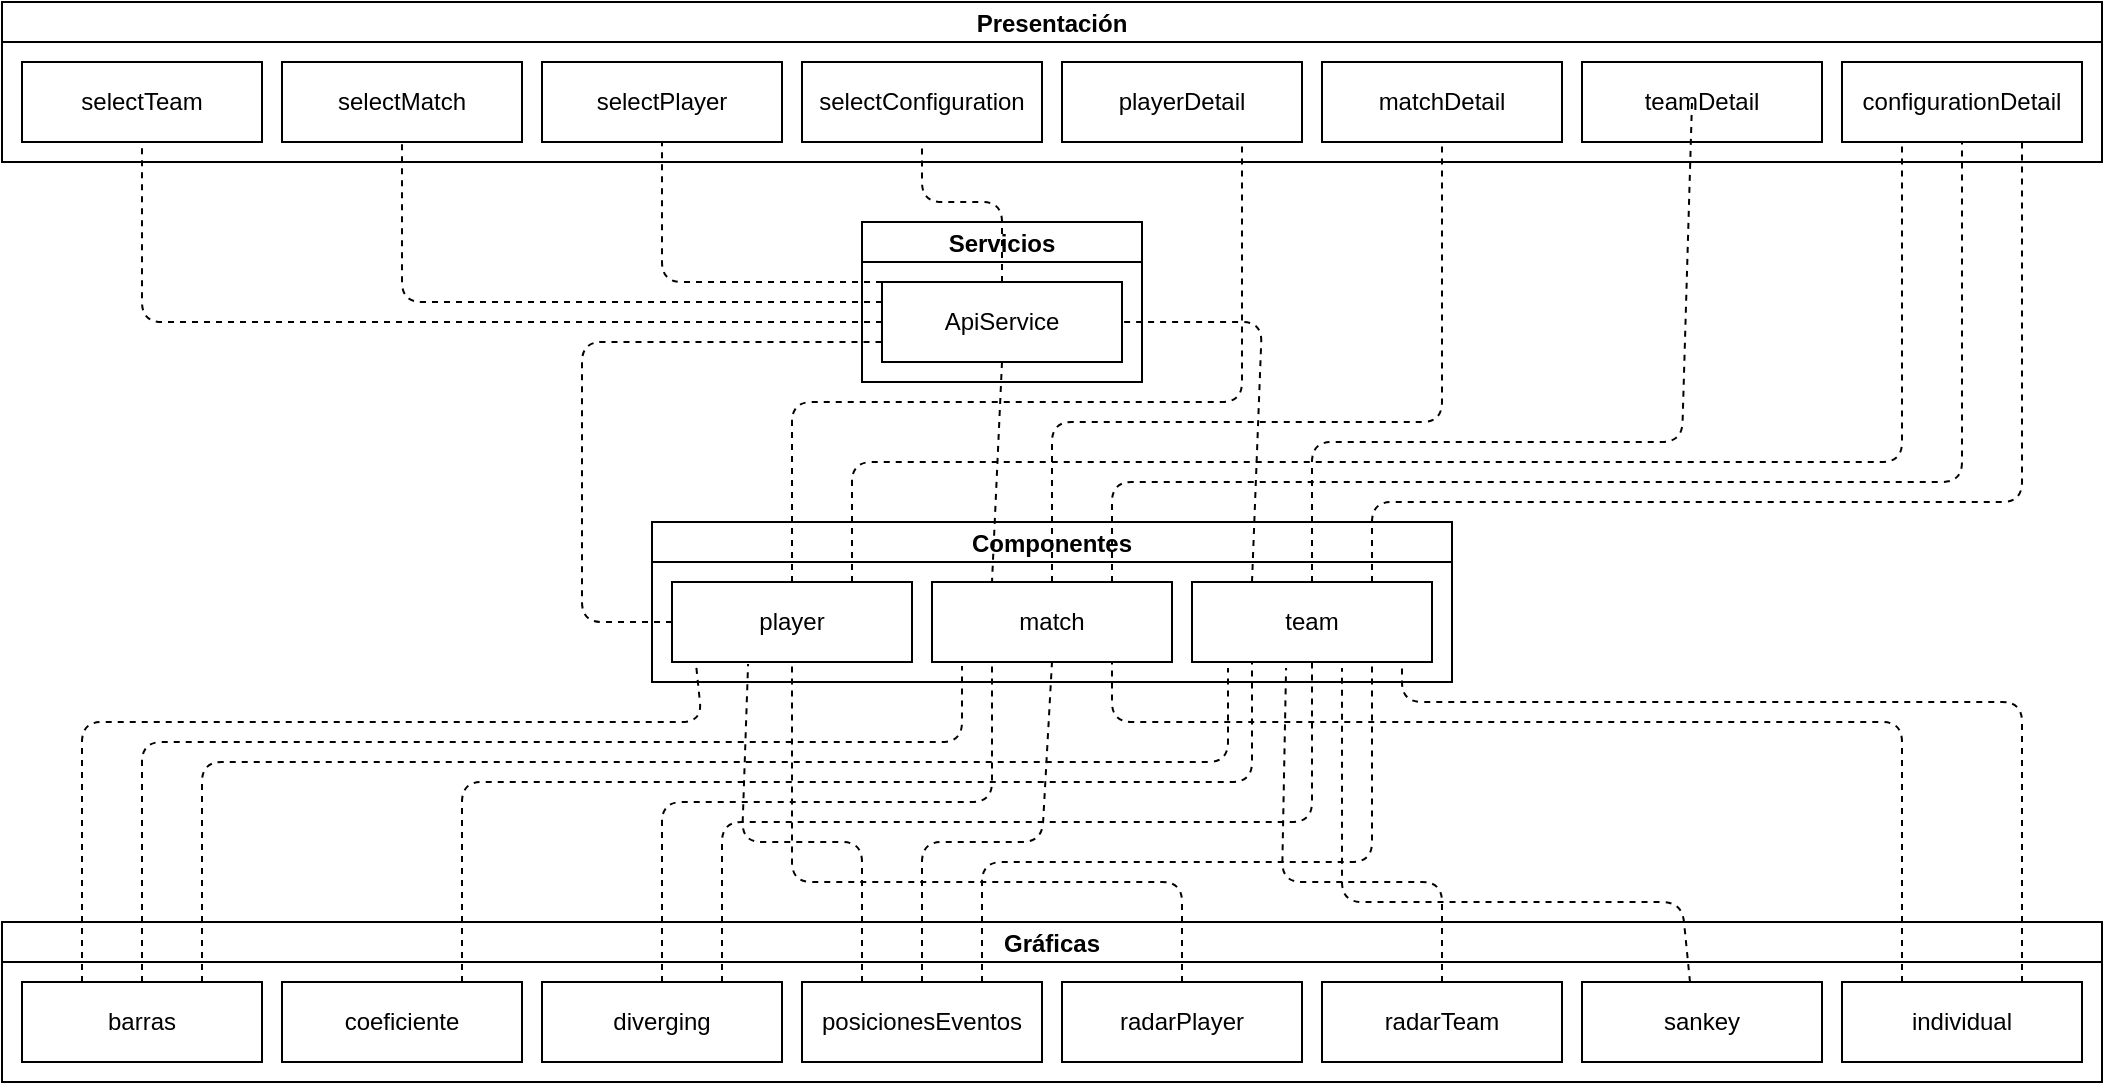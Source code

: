 <mxfile>
    <diagram id="bMy_h3Av2Ug2Paj3Jpog" name="Page-1">
        <mxGraphModel dx="2266" dy="784" grid="1" gridSize="10" guides="1" tooltips="1" connect="1" arrows="1" fold="1" page="1" pageScale="1" pageWidth="850" pageHeight="1100" math="0" shadow="0">
            <root>
                <mxCell id="0"/>
                <mxCell id="1" parent="0"/>
                <mxCell id="2" value="Presentación" style="swimlane;startSize=20;horizontal=1;containerType=tree;" vertex="1" parent="1">
                    <mxGeometry x="40" y="40" width="1050" height="80" as="geometry"/>
                </mxCell>
                <mxCell id="12" value="playerDetail" style="whiteSpace=wrap;html=1;treeFolding=1;treeMoving=1;newEdgeStyle={&quot;edgeStyle&quot;:&quot;elbowEdgeStyle&quot;,&quot;startArrow&quot;:&quot;none&quot;,&quot;endArrow&quot;:&quot;none&quot;};" vertex="1" parent="2">
                    <mxGeometry x="530" y="30" width="120" height="40" as="geometry"/>
                </mxCell>
                <mxCell id="13" value="matchDetail" style="whiteSpace=wrap;html=1;treeFolding=1;treeMoving=1;newEdgeStyle={&quot;edgeStyle&quot;:&quot;elbowEdgeStyle&quot;,&quot;startArrow&quot;:&quot;none&quot;,&quot;endArrow&quot;:&quot;none&quot;};" vertex="1" parent="2">
                    <mxGeometry x="660" y="30" width="120" height="40" as="geometry"/>
                </mxCell>
                <mxCell id="16" value="teamDetail" style="whiteSpace=wrap;html=1;treeFolding=1;treeMoving=1;newEdgeStyle={&quot;edgeStyle&quot;:&quot;elbowEdgeStyle&quot;,&quot;startArrow&quot;:&quot;none&quot;,&quot;endArrow&quot;:&quot;none&quot;};" vertex="1" parent="2">
                    <mxGeometry x="790" y="30" width="120" height="40" as="geometry"/>
                </mxCell>
                <mxCell id="17" value="configurationDetail" style="whiteSpace=wrap;html=1;treeFolding=1;treeMoving=1;newEdgeStyle={&quot;edgeStyle&quot;:&quot;elbowEdgeStyle&quot;,&quot;startArrow&quot;:&quot;none&quot;,&quot;endArrow&quot;:&quot;none&quot;};" vertex="1" parent="2">
                    <mxGeometry x="920" y="30" width="120" height="40" as="geometry"/>
                </mxCell>
                <mxCell id="18" value="selectTeam" style="whiteSpace=wrap;html=1;treeFolding=1;treeMoving=1;newEdgeStyle={&quot;edgeStyle&quot;:&quot;elbowEdgeStyle&quot;,&quot;startArrow&quot;:&quot;none&quot;,&quot;endArrow&quot;:&quot;none&quot;};" vertex="1" parent="2">
                    <mxGeometry x="10" y="30" width="120" height="40" as="geometry"/>
                </mxCell>
                <mxCell id="19" value="selectMatch" style="whiteSpace=wrap;html=1;treeFolding=1;treeMoving=1;newEdgeStyle={&quot;edgeStyle&quot;:&quot;elbowEdgeStyle&quot;,&quot;startArrow&quot;:&quot;none&quot;,&quot;endArrow&quot;:&quot;none&quot;};" vertex="1" parent="2">
                    <mxGeometry x="140" y="30" width="120" height="40" as="geometry"/>
                </mxCell>
                <mxCell id="20" value="selectPlayer" style="whiteSpace=wrap;html=1;treeFolding=1;treeMoving=1;newEdgeStyle={&quot;edgeStyle&quot;:&quot;elbowEdgeStyle&quot;,&quot;startArrow&quot;:&quot;none&quot;,&quot;endArrow&quot;:&quot;none&quot;};" vertex="1" parent="2">
                    <mxGeometry x="270" y="30" width="120" height="40" as="geometry"/>
                </mxCell>
                <mxCell id="21" value="selectConfiguration" style="whiteSpace=wrap;html=1;treeFolding=1;treeMoving=1;newEdgeStyle={&quot;edgeStyle&quot;:&quot;elbowEdgeStyle&quot;,&quot;startArrow&quot;:&quot;none&quot;,&quot;endArrow&quot;:&quot;none&quot;};" vertex="1" parent="2">
                    <mxGeometry x="400" y="30" width="120" height="40" as="geometry"/>
                </mxCell>
                <mxCell id="22" value="Componentes" style="swimlane;startSize=20;horizontal=1;containerType=tree;" vertex="1" parent="1">
                    <mxGeometry x="365" y="300" width="400" height="80" as="geometry"/>
                </mxCell>
                <mxCell id="23" value="player" style="whiteSpace=wrap;html=1;treeFolding=1;treeMoving=1;newEdgeStyle={&quot;edgeStyle&quot;:&quot;elbowEdgeStyle&quot;,&quot;startArrow&quot;:&quot;none&quot;,&quot;endArrow&quot;:&quot;none&quot;};" vertex="1" parent="22">
                    <mxGeometry x="10" y="30" width="120" height="40" as="geometry"/>
                </mxCell>
                <mxCell id="24" value="match" style="whiteSpace=wrap;html=1;treeFolding=1;treeMoving=1;newEdgeStyle={&quot;edgeStyle&quot;:&quot;elbowEdgeStyle&quot;,&quot;startArrow&quot;:&quot;none&quot;,&quot;endArrow&quot;:&quot;none&quot;};" vertex="1" parent="22">
                    <mxGeometry x="140" y="30" width="120" height="40" as="geometry"/>
                </mxCell>
                <mxCell id="25" value="team" style="whiteSpace=wrap;html=1;treeFolding=1;treeMoving=1;newEdgeStyle={&quot;edgeStyle&quot;:&quot;elbowEdgeStyle&quot;,&quot;startArrow&quot;:&quot;none&quot;,&quot;endArrow&quot;:&quot;none&quot;};" vertex="1" parent="22">
                    <mxGeometry x="270" y="30" width="120" height="40" as="geometry"/>
                </mxCell>
                <mxCell id="31" value="Servicios" style="swimlane;startSize=20;horizontal=1;containerType=tree;" vertex="1" parent="1">
                    <mxGeometry x="470" y="150" width="140" height="80" as="geometry"/>
                </mxCell>
                <mxCell id="34" value="ApiService" style="whiteSpace=wrap;html=1;treeFolding=1;treeMoving=1;newEdgeStyle={&quot;edgeStyle&quot;:&quot;elbowEdgeStyle&quot;,&quot;startArrow&quot;:&quot;none&quot;,&quot;endArrow&quot;:&quot;none&quot;};" vertex="1" parent="31">
                    <mxGeometry x="10" y="30" width="120" height="40" as="geometry"/>
                </mxCell>
                <mxCell id="35" value="Gráficas" style="swimlane;startSize=20;horizontal=1;containerType=tree;" vertex="1" parent="1">
                    <mxGeometry x="40" y="500" width="1050" height="80" as="geometry"/>
                </mxCell>
                <mxCell id="36" value="radarPlayer" style="whiteSpace=wrap;html=1;treeFolding=1;treeMoving=1;newEdgeStyle={&quot;edgeStyle&quot;:&quot;elbowEdgeStyle&quot;,&quot;startArrow&quot;:&quot;none&quot;,&quot;endArrow&quot;:&quot;none&quot;};" vertex="1" parent="35">
                    <mxGeometry x="530" y="30" width="120" height="40" as="geometry"/>
                </mxCell>
                <mxCell id="37" value="radarTeam" style="whiteSpace=wrap;html=1;treeFolding=1;treeMoving=1;newEdgeStyle={&quot;edgeStyle&quot;:&quot;elbowEdgeStyle&quot;,&quot;startArrow&quot;:&quot;none&quot;,&quot;endArrow&quot;:&quot;none&quot;};" vertex="1" parent="35">
                    <mxGeometry x="660" y="30" width="120" height="40" as="geometry"/>
                </mxCell>
                <mxCell id="38" value="sankey" style="whiteSpace=wrap;html=1;treeFolding=1;treeMoving=1;newEdgeStyle={&quot;edgeStyle&quot;:&quot;elbowEdgeStyle&quot;,&quot;startArrow&quot;:&quot;none&quot;,&quot;endArrow&quot;:&quot;none&quot;};" vertex="1" parent="35">
                    <mxGeometry x="790" y="30" width="120" height="40" as="geometry"/>
                </mxCell>
                <mxCell id="39" value="individual" style="whiteSpace=wrap;html=1;treeFolding=1;treeMoving=1;newEdgeStyle={&quot;edgeStyle&quot;:&quot;elbowEdgeStyle&quot;,&quot;startArrow&quot;:&quot;none&quot;,&quot;endArrow&quot;:&quot;none&quot;};" vertex="1" parent="35">
                    <mxGeometry x="920" y="30" width="120" height="40" as="geometry"/>
                </mxCell>
                <mxCell id="40" value="barras" style="whiteSpace=wrap;html=1;treeFolding=1;treeMoving=1;newEdgeStyle={&quot;edgeStyle&quot;:&quot;elbowEdgeStyle&quot;,&quot;startArrow&quot;:&quot;none&quot;,&quot;endArrow&quot;:&quot;none&quot;};" vertex="1" parent="35">
                    <mxGeometry x="10" y="30" width="120" height="40" as="geometry"/>
                </mxCell>
                <mxCell id="41" value="coeficiente" style="whiteSpace=wrap;html=1;treeFolding=1;treeMoving=1;newEdgeStyle={&quot;edgeStyle&quot;:&quot;elbowEdgeStyle&quot;,&quot;startArrow&quot;:&quot;none&quot;,&quot;endArrow&quot;:&quot;none&quot;};" vertex="1" parent="35">
                    <mxGeometry x="140" y="30" width="120" height="40" as="geometry"/>
                </mxCell>
                <mxCell id="42" value="diverging" style="whiteSpace=wrap;html=1;treeFolding=1;treeMoving=1;newEdgeStyle={&quot;edgeStyle&quot;:&quot;elbowEdgeStyle&quot;,&quot;startArrow&quot;:&quot;none&quot;,&quot;endArrow&quot;:&quot;none&quot;};" vertex="1" parent="35">
                    <mxGeometry x="270" y="30" width="120" height="40" as="geometry"/>
                </mxCell>
                <mxCell id="43" value="posicionesEventos" style="whiteSpace=wrap;html=1;treeFolding=1;treeMoving=1;newEdgeStyle={&quot;edgeStyle&quot;:&quot;elbowEdgeStyle&quot;,&quot;startArrow&quot;:&quot;none&quot;,&quot;endArrow&quot;:&quot;none&quot;};" vertex="1" parent="35">
                    <mxGeometry x="400" y="30" width="120" height="40" as="geometry"/>
                </mxCell>
                <mxCell id="49" value="" style="endArrow=none;dashed=1;html=1;entryX=0.5;entryY=1;entryDx=0;entryDy=0;exitX=0;exitY=0.5;exitDx=0;exitDy=0;" edge="1" parent="1" source="34" target="18">
                    <mxGeometry width="50" height="50" relative="1" as="geometry">
                        <mxPoint x="90" y="220" as="sourcePoint"/>
                        <mxPoint x="140" y="170" as="targetPoint"/>
                        <Array as="points">
                            <mxPoint x="110" y="200"/>
                        </Array>
                    </mxGeometry>
                </mxCell>
                <mxCell id="50" value="" style="endArrow=none;dashed=1;html=1;entryX=0.5;entryY=1;entryDx=0;entryDy=0;exitX=0;exitY=0.25;exitDx=0;exitDy=0;" edge="1" parent="1" source="34" target="19">
                    <mxGeometry width="50" height="50" relative="1" as="geometry">
                        <mxPoint x="490" y="210" as="sourcePoint"/>
                        <mxPoint x="120" y="100" as="targetPoint"/>
                        <Array as="points">
                            <mxPoint x="240" y="190"/>
                        </Array>
                    </mxGeometry>
                </mxCell>
                <mxCell id="51" value="" style="endArrow=none;dashed=1;html=1;entryX=0.5;entryY=1;entryDx=0;entryDy=0;exitX=0;exitY=0;exitDx=0;exitDy=0;" edge="1" parent="1" source="34" target="20">
                    <mxGeometry width="50" height="50" relative="1" as="geometry">
                        <mxPoint x="490" y="200" as="sourcePoint"/>
                        <mxPoint x="250" y="100" as="targetPoint"/>
                        <Array as="points">
                            <mxPoint x="370" y="180"/>
                        </Array>
                    </mxGeometry>
                </mxCell>
                <mxCell id="52" value="" style="endArrow=none;dashed=1;html=1;entryX=0.5;entryY=1;entryDx=0;entryDy=0;exitX=0.5;exitY=0;exitDx=0;exitDy=0;" edge="1" parent="1" source="34" target="21">
                    <mxGeometry width="50" height="50" relative="1" as="geometry">
                        <mxPoint x="490" y="190" as="sourcePoint"/>
                        <mxPoint x="380" y="100" as="targetPoint"/>
                        <Array as="points">
                            <mxPoint x="540" y="140"/>
                            <mxPoint x="500" y="140"/>
                        </Array>
                    </mxGeometry>
                </mxCell>
                <mxCell id="53" value="" style="endArrow=none;dashed=1;html=1;entryX=0.75;entryY=1;entryDx=0;entryDy=0;exitX=0.5;exitY=0;exitDx=0;exitDy=0;" edge="1" parent="1" source="23" target="12">
                    <mxGeometry width="50" height="50" relative="1" as="geometry">
                        <mxPoint x="550" y="190" as="sourcePoint"/>
                        <mxPoint x="510" y="100" as="targetPoint"/>
                        <Array as="points">
                            <mxPoint x="435" y="240"/>
                            <mxPoint x="660" y="240"/>
                        </Array>
                    </mxGeometry>
                </mxCell>
                <mxCell id="54" value="" style="endArrow=none;dashed=1;html=1;entryX=0.5;entryY=1;entryDx=0;entryDy=0;exitX=0.5;exitY=0;exitDx=0;exitDy=0;" edge="1" parent="1" source="24" target="13">
                    <mxGeometry width="50" height="50" relative="1" as="geometry">
                        <mxPoint x="445" y="300" as="sourcePoint"/>
                        <mxPoint x="670" y="100" as="targetPoint"/>
                        <Array as="points">
                            <mxPoint x="565" y="250"/>
                            <mxPoint x="760" y="250"/>
                        </Array>
                    </mxGeometry>
                </mxCell>
                <mxCell id="55" value="" style="endArrow=none;dashed=1;html=1;entryX=0.5;entryY=1;entryDx=0;entryDy=0;exitX=0.5;exitY=0;exitDx=0;exitDy=0;" edge="1" parent="1" source="25">
                    <mxGeometry width="50" height="50" relative="1" as="geometry">
                        <mxPoint x="690" y="290" as="sourcePoint"/>
                        <mxPoint x="885" y="90" as="targetPoint"/>
                        <Array as="points">
                            <mxPoint x="695" y="300"/>
                            <mxPoint x="695" y="260"/>
                            <mxPoint x="880" y="260"/>
                        </Array>
                    </mxGeometry>
                </mxCell>
                <mxCell id="56" value="" style="endArrow=none;dashed=1;html=1;entryX=0.25;entryY=1;entryDx=0;entryDy=0;exitX=0.75;exitY=0;exitDx=0;exitDy=0;" edge="1" parent="1" source="23" target="17">
                    <mxGeometry width="50" height="50" relative="1" as="geometry">
                        <mxPoint x="705" y="340" as="sourcePoint"/>
                        <mxPoint x="895" y="100" as="targetPoint"/>
                        <Array as="points">
                            <mxPoint x="465" y="270"/>
                            <mxPoint x="990" y="270"/>
                        </Array>
                    </mxGeometry>
                </mxCell>
                <mxCell id="57" value="" style="endArrow=none;dashed=1;html=1;exitX=0.75;exitY=0;exitDx=0;exitDy=0;entryX=0.5;entryY=1;entryDx=0;entryDy=0;" edge="1" parent="1" source="24" target="17">
                    <mxGeometry width="50" height="50" relative="1" as="geometry">
                        <mxPoint x="490" y="330" as="sourcePoint"/>
                        <mxPoint x="1010" y="120" as="targetPoint"/>
                        <Array as="points">
                            <mxPoint x="595" y="280"/>
                            <mxPoint x="1020" y="280"/>
                        </Array>
                    </mxGeometry>
                </mxCell>
                <mxCell id="58" value="" style="endArrow=none;dashed=1;html=1;exitX=0.75;exitY=0;exitDx=0;exitDy=0;entryX=0.75;entryY=1;entryDx=0;entryDy=0;" edge="1" parent="1" source="25" target="17">
                    <mxGeometry width="50" height="50" relative="1" as="geometry">
                        <mxPoint x="605" y="340" as="sourcePoint"/>
                        <mxPoint x="1030" y="100" as="targetPoint"/>
                        <Array as="points">
                            <mxPoint x="725" y="290"/>
                            <mxPoint x="1050" y="290"/>
                        </Array>
                    </mxGeometry>
                </mxCell>
                <mxCell id="59" value="" style="endArrow=none;dashed=1;html=1;exitX=0;exitY=0.5;exitDx=0;exitDy=0;entryX=0;entryY=0.75;entryDx=0;entryDy=0;" edge="1" parent="1" source="23" target="34">
                    <mxGeometry width="50" height="50" relative="1" as="geometry">
                        <mxPoint x="210" y="320" as="sourcePoint"/>
                        <mxPoint x="260" y="270" as="targetPoint"/>
                        <Array as="points">
                            <mxPoint x="330" y="350"/>
                            <mxPoint x="330" y="210"/>
                        </Array>
                    </mxGeometry>
                </mxCell>
                <mxCell id="60" value="" style="endArrow=none;dashed=1;html=1;entryX=0.25;entryY=0;entryDx=0;entryDy=0;exitX=0.5;exitY=1;exitDx=0;exitDy=0;" edge="1" parent="1" source="34" target="24">
                    <mxGeometry width="50" height="50" relative="1" as="geometry">
                        <mxPoint x="260" y="390" as="sourcePoint"/>
                        <mxPoint x="310" y="340" as="targetPoint"/>
                    </mxGeometry>
                </mxCell>
                <mxCell id="61" value="" style="endArrow=none;dashed=1;html=1;exitX=0.25;exitY=0;exitDx=0;exitDy=0;entryX=1;entryY=0.5;entryDx=0;entryDy=0;" edge="1" parent="1" source="25" target="34">
                    <mxGeometry width="50" height="50" relative="1" as="geometry">
                        <mxPoint x="810" y="380" as="sourcePoint"/>
                        <mxPoint x="665" y="190" as="targetPoint"/>
                        <Array as="points">
                            <mxPoint x="670" y="200"/>
                        </Array>
                    </mxGeometry>
                </mxCell>
                <mxCell id="62" value="" style="endArrow=none;dashed=1;html=1;exitX=0.25;exitY=0;exitDx=0;exitDy=0;entryX=0.1;entryY=1.025;entryDx=0;entryDy=0;entryPerimeter=0;" edge="1" parent="1" source="40" target="23">
                    <mxGeometry width="50" height="50" relative="1" as="geometry">
                        <mxPoint x="110" y="430" as="sourcePoint"/>
                        <mxPoint x="160" y="380" as="targetPoint"/>
                        <Array as="points">
                            <mxPoint x="80" y="400"/>
                            <mxPoint x="390" y="400"/>
                        </Array>
                    </mxGeometry>
                </mxCell>
                <mxCell id="63" value="" style="endArrow=none;dashed=1;html=1;entryX=0.125;entryY=1.05;entryDx=0;entryDy=0;entryPerimeter=0;" edge="1" parent="1" source="40" target="24">
                    <mxGeometry width="50" height="50" relative="1" as="geometry">
                        <mxPoint x="90" y="500" as="sourcePoint"/>
                        <mxPoint x="397" y="381" as="targetPoint"/>
                        <Array as="points">
                            <mxPoint x="110" y="410"/>
                            <mxPoint x="520" y="410"/>
                        </Array>
                    </mxGeometry>
                </mxCell>
                <mxCell id="64" value="" style="endArrow=none;dashed=1;html=1;entryX=0.15;entryY=1.075;entryDx=0;entryDy=0;entryPerimeter=0;exitX=0.75;exitY=0;exitDx=0;exitDy=0;" edge="1" parent="1" source="40" target="25">
                    <mxGeometry width="50" height="50" relative="1" as="geometry">
                        <mxPoint x="120" y="500" as="sourcePoint"/>
                        <mxPoint x="530" y="382" as="targetPoint"/>
                        <Array as="points">
                            <mxPoint x="140" y="420"/>
                            <mxPoint x="653" y="420"/>
                        </Array>
                    </mxGeometry>
                </mxCell>
                <mxCell id="65" value="" style="endArrow=none;dashed=1;html=1;entryX=0.25;entryY=1;entryDx=0;entryDy=0;exitX=0.75;exitY=0;exitDx=0;exitDy=0;" edge="1" parent="1" source="41" target="25">
                    <mxGeometry width="50" height="50" relative="1" as="geometry">
                        <mxPoint x="130" y="510" as="sourcePoint"/>
                        <mxPoint x="540" y="392" as="targetPoint"/>
                        <Array as="points">
                            <mxPoint x="270" y="430"/>
                            <mxPoint x="665" y="430"/>
                        </Array>
                    </mxGeometry>
                </mxCell>
                <mxCell id="66" value="" style="endArrow=none;dashed=1;html=1;entryX=0.5;entryY=1;entryDx=0;entryDy=0;exitX=0.75;exitY=0;exitDx=0;exitDy=0;" edge="1" parent="1" source="42" target="25">
                    <mxGeometry width="50" height="50" relative="1" as="geometry">
                        <mxPoint x="140" y="520" as="sourcePoint"/>
                        <mxPoint x="550" y="402" as="targetPoint"/>
                        <Array as="points">
                            <mxPoint x="400" y="450"/>
                            <mxPoint x="695" y="450"/>
                        </Array>
                    </mxGeometry>
                </mxCell>
                <mxCell id="67" value="" style="endArrow=none;dashed=1;html=1;entryX=0.25;entryY=1;entryDx=0;entryDy=0;" edge="1" parent="1" source="42" target="24">
                    <mxGeometry width="50" height="50" relative="1" as="geometry">
                        <mxPoint x="410" y="500" as="sourcePoint"/>
                        <mxPoint x="705" y="380" as="targetPoint"/>
                        <Array as="points">
                            <mxPoint x="370" y="440"/>
                            <mxPoint x="535" y="440"/>
                        </Array>
                    </mxGeometry>
                </mxCell>
                <mxCell id="68" value="" style="endArrow=none;dashed=1;html=1;exitX=0.25;exitY=0;exitDx=0;exitDy=0;entryX=0.317;entryY=1.025;entryDx=0;entryDy=0;entryPerimeter=0;" edge="1" parent="1" source="43" target="23">
                    <mxGeometry width="50" height="50" relative="1" as="geometry">
                        <mxPoint x="530" y="530" as="sourcePoint"/>
                        <mxPoint x="410" y="360" as="targetPoint"/>
                        <Array as="points">
                            <mxPoint x="470" y="460"/>
                            <mxPoint x="410" y="460"/>
                        </Array>
                    </mxGeometry>
                </mxCell>
                <mxCell id="69" value="" style="endArrow=none;dashed=1;html=1;entryX=0.5;entryY=1;entryDx=0;entryDy=0;exitX=0.5;exitY=0;exitDx=0;exitDy=0;" edge="1" parent="1" source="43" target="24">
                    <mxGeometry width="50" height="50" relative="1" as="geometry">
                        <mxPoint x="480" y="580" as="sourcePoint"/>
                        <mxPoint x="415" y="380" as="targetPoint"/>
                        <Array as="points">
                            <mxPoint x="500" y="460"/>
                            <mxPoint x="560" y="460"/>
                        </Array>
                    </mxGeometry>
                </mxCell>
                <mxCell id="70" value="" style="endArrow=none;dashed=1;html=1;entryX=0.75;entryY=1;entryDx=0;entryDy=0;exitX=0.75;exitY=0;exitDx=0;exitDy=0;" edge="1" parent="1" source="43" target="25">
                    <mxGeometry width="50" height="50" relative="1" as="geometry">
                        <mxPoint x="510" y="580" as="sourcePoint"/>
                        <mxPoint x="575" y="380" as="targetPoint"/>
                        <Array as="points">
                            <mxPoint x="530" y="510"/>
                            <mxPoint x="530" y="470"/>
                            <mxPoint x="570" y="470"/>
                            <mxPoint x="725" y="470"/>
                        </Array>
                    </mxGeometry>
                </mxCell>
                <mxCell id="71" value="" style="endArrow=none;dashed=1;html=1;entryX=0.5;entryY=1;entryDx=0;entryDy=0;exitX=0.5;exitY=0;exitDx=0;exitDy=0;" edge="1" parent="1" source="36" target="23">
                    <mxGeometry width="50" height="50" relative="1" as="geometry">
                        <mxPoint x="630" y="540" as="sourcePoint"/>
                        <mxPoint x="680" y="490" as="targetPoint"/>
                        <Array as="points">
                            <mxPoint x="630" y="480"/>
                            <mxPoint x="435" y="480"/>
                        </Array>
                    </mxGeometry>
                </mxCell>
                <mxCell id="72" value="" style="endArrow=none;dashed=1;html=1;entryX=0.392;entryY=1.075;entryDx=0;entryDy=0;entryPerimeter=0;exitX=0.5;exitY=0;exitDx=0;exitDy=0;" edge="1" parent="1" source="37" target="25">
                    <mxGeometry width="50" height="50" relative="1" as="geometry">
                        <mxPoint x="690" y="530" as="sourcePoint"/>
                        <mxPoint x="740" y="480" as="targetPoint"/>
                        <Array as="points">
                            <mxPoint x="760" y="480"/>
                            <mxPoint x="680" y="480"/>
                        </Array>
                    </mxGeometry>
                </mxCell>
                <mxCell id="73" value="" style="endArrow=none;dashed=1;html=1;entryX=0.625;entryY=1.075;entryDx=0;entryDy=0;entryPerimeter=0;exitX=0.45;exitY=0;exitDx=0;exitDy=0;exitPerimeter=0;" edge="1" parent="1" source="38" target="25">
                    <mxGeometry width="50" height="50" relative="1" as="geometry">
                        <mxPoint x="770" y="580" as="sourcePoint"/>
                        <mxPoint x="692.04" y="383" as="targetPoint"/>
                        <Array as="points">
                            <mxPoint x="880" y="490"/>
                            <mxPoint x="770" y="490"/>
                            <mxPoint x="710" y="490"/>
                        </Array>
                    </mxGeometry>
                </mxCell>
                <mxCell id="74" value="" style="endArrow=none;dashed=1;html=1;entryX=0.75;entryY=1;entryDx=0;entryDy=0;exitX=0.25;exitY=0;exitDx=0;exitDy=0;" edge="1" parent="1" source="39" target="24">
                    <mxGeometry width="50" height="50" relative="1" as="geometry">
                        <mxPoint x="940" y="490" as="sourcePoint"/>
                        <mxPoint x="990" y="440" as="targetPoint"/>
                        <Array as="points">
                            <mxPoint x="990" y="400"/>
                            <mxPoint x="595" y="400"/>
                        </Array>
                    </mxGeometry>
                </mxCell>
                <mxCell id="75" value="" style="endArrow=none;dashed=1;html=1;entryX=0.75;entryY=1;entryDx=0;entryDy=0;exitX=0.75;exitY=0;exitDx=0;exitDy=0;" edge="1" parent="1" source="39">
                    <mxGeometry width="50" height="50" relative="1" as="geometry">
                        <mxPoint x="1135" y="570" as="sourcePoint"/>
                        <mxPoint x="740" y="370" as="targetPoint"/>
                        <Array as="points">
                            <mxPoint x="1050" y="390"/>
                            <mxPoint x="740" y="390"/>
                        </Array>
                    </mxGeometry>
                </mxCell>
            </root>
        </mxGraphModel>
    </diagram>
</mxfile>